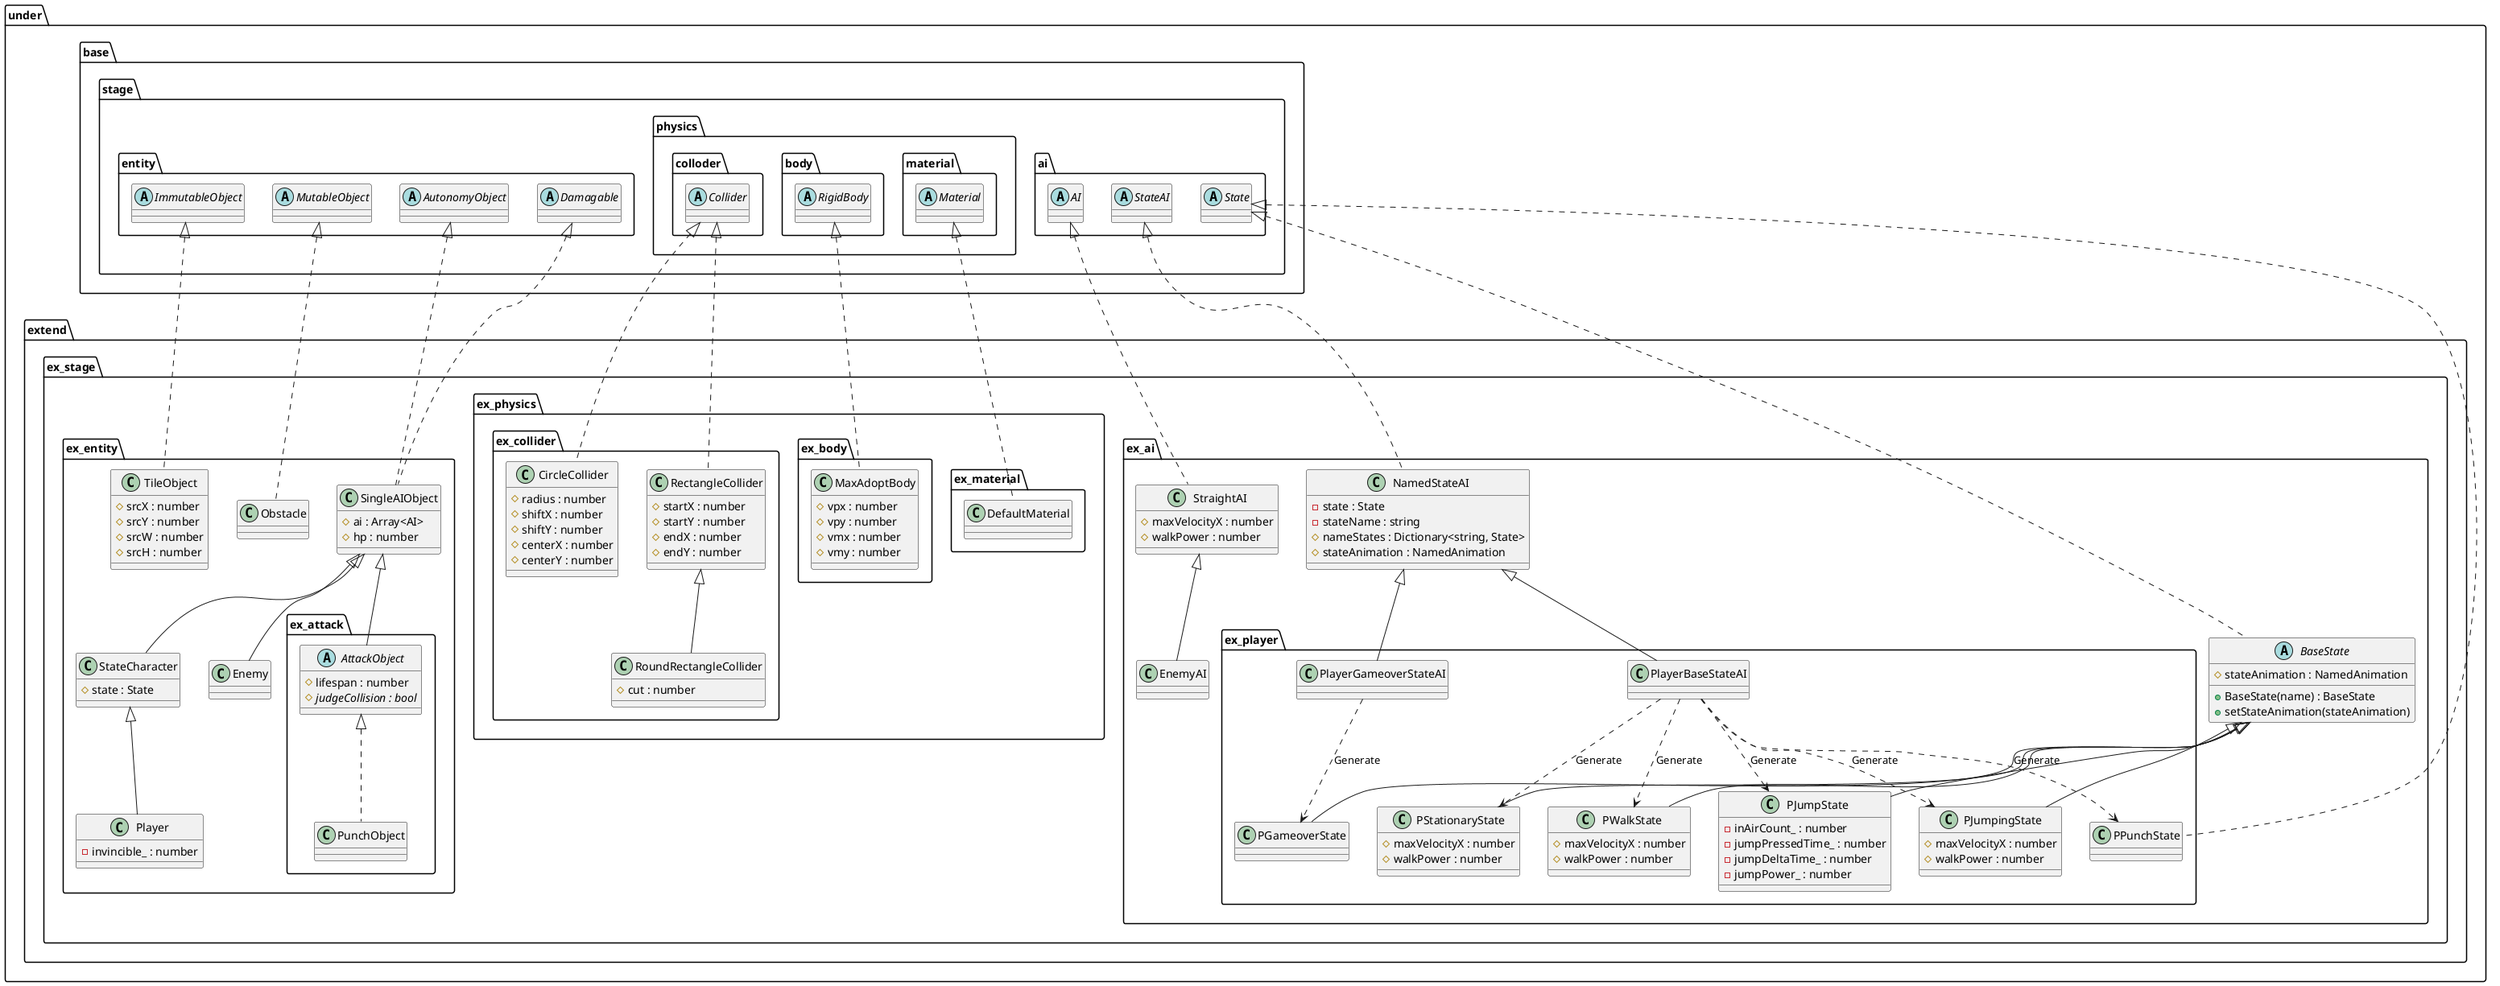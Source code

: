@startuml EntityExtend
package under {
    package extend {
        package ex_stage {
            package ex_entity {
                class TileObject {
                    #srcX : number
                    #srcY : number
                    #srcW : number
                    #srcH : number
                }
                class Obstacle
                class SingleAIObject {
                    #ai : Array<AI>
                    #hp : number
                }
                class StateCharacter {
                    #state : State
                }
                class Enemy
                class Player {
                    -invincible_ : number
                }

                package ex_attack {
                    abstract AttackObject {
                        #lifespan : number
                        {abstract} #judgeCollision : bool
                    }
                    class PunchObject
                }
            }
            package ex_physics {
                package ex_collider {
                    class CircleCollider {
                        #radius : number
                        #shiftX : number
                        #shiftY : number
                        #centerX : number
                        #centerY : number
                    }
                    class RectangleCollider {
                        #startX : number
                        #startY : number
                        #endX : number
                        #endY : number
                    }
                    class RoundRectangleCollider {
                        #cut : number
                    }
                }
                package ex_body {
                    class MaxAdoptBody {
                        #vpx : number
                        #vpy : number
                        #vmx : number
                        #vmy : number
                    }
                }
                package ex_material {
                    class DefaultMaterial
                }
            }
            package ex_ai {
                class NamedStateAI {
                    -state : State
                    -stateName : string
                    #nameStates : Dictionary<string, State>
                    #stateAnimation : NamedAnimation
                }
                class StraightAI {
                    #maxVelocityX : number
                    #walkPower : number
                }
                class EnemyAI

                abstract BaseState {
                    +BaseState(name) : BaseState
                    #stateAnimation : NamedAnimation
                    +setStateAnimation(stateAnimation)
                }

                package ex_player {
                    class PlayerBaseStateAI
                    class PlayerGameoverStateAI
                    class PStationaryState {
                        #maxVelocityX : number
                        #walkPower : number
                    }
                    class PWalkState {
                        #maxVelocityX : number
                        #walkPower : number
                    }
                    class PJumpState {
                        -inAirCount_ : number
                        -jumpPressedTime_ : number
                        -jumpDeltaTime_ : number
                        -jumpPower_ : number
                    }
                    class PJumpingState {
                        #maxVelocityX : number
                        #walkPower : number
                    }
                    class PPunchState
                    class PGameoverState
                }
            }
        }
    }
}

package under {
    package base {
        package stage {
            package entity {
                abstract ImmutableObject
                abstract MutableObject
                abstract AutonomyObject
                abstract Damagable
            }
            package physics {
                package colloder {
                    abstract Collider
                }
                package body {
                    abstract RigidBody
                }
                package material {
                    abstract Material
                }
            }
            package ai {
                abstract AI
                abstract StateAI
                abstract State
            }
        }
    }
}

PlayerBaseStateAI ..> PStationaryState : Generate
PlayerBaseStateAI ..> PWalkState : Generate
PlayerBaseStateAI ..> PJumpState : Generate
PlayerBaseStateAI ..> PJumpingState : Generate
PlayerBaseStateAI ..> PPunchState : Generate

PlayerGameoverStateAI ..> PGameoverState : Generate

ImmutableObject <|.. TileObject
MutableObject <|.. Obstacle
AutonomyObject <|.. SingleAIObject
Damagable <|.. SingleAIObject
SingleAIObject <|-- StateCharacter
StateCharacter <|-- Player
SingleAIObject <|-- Enemy
SingleAIObject <|-- AttackObject
AttackObject <|.. PunchObject

Collider <|.. RectangleCollider
Collider <|.. CircleCollider
RectangleCollider <|-- RoundRectangleCollider
RigidBody <|.. MaxAdoptBody
Material <|.. DefaultMaterial

StateAI <|.. NamedStateAI
AI <|.. StraightAI
StraightAI <|-- EnemyAI
NamedStateAI <|-- PlayerBaseStateAI
NamedStateAI <|-- PlayerGameoverStateAI

State <|.. BaseState
BaseState <|-- PStationaryState
BaseState <|-- PWalkState
BaseState <|-- PJumpState
BaseState <|-- PJumpingState
BaseState <|-- PGameoverState

State <|.. PPunchState

@enduml
